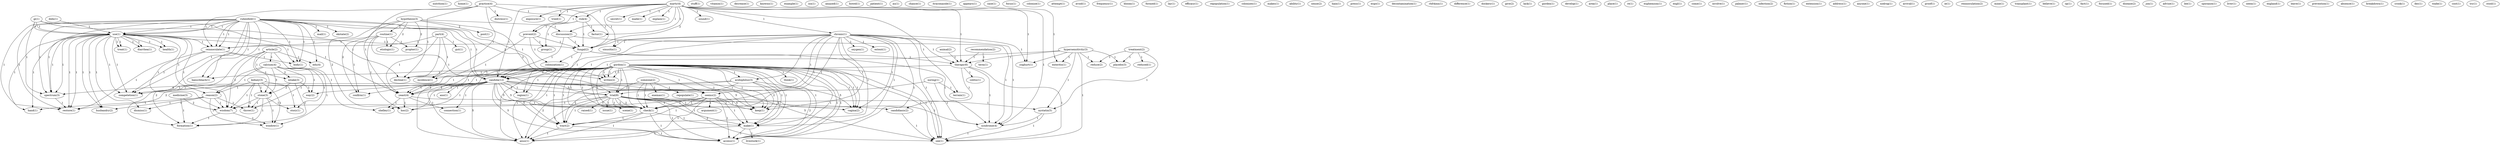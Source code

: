 digraph G {
  nutrition [ label="nutrition(1)" ];
  home [ label="home(1)" ];
  gi [ label="gi(1)" ];
  use [ label="use(6)" ];
  use [ label="use(1)" ];
  decline [ label="decline(1)" ];
  yeast [ label="yeast(4)" ];
  spectrum [ label="spectrum(3)" ];
  stuff [ label="stuff(1)" ];
  vitamin [ label="vitamin(1)" ];
  decrease [ label="decrease(1)" ];
  knowns [ label="knowns(1)" ];
  example [ label="example(1)" ];
  isn [ label="isn(1)" ];
  amazed [ label="amazed(1)" ];
  bowel [ label="bowel(1)" ];
  patient [ label="patient(1)" ];
  au [ label="au(1)" ];
  someone [ label="someone(2)" ];
  repopulate [ label="repopulate(1)" ];
  trial [ label="trial(8)" ];
  check [ label="check(1)" ];
  enemas [ label="enemas(1)" ];
  check [ label="check(1)" ];
  chance [ label="chance(1)" ];
  itraconazole [ label="itraconazole(1)" ];
  appears [ label="appears(1)" ];
  case [ label="case(1)" ];
  animal [ label="animal(2)" ];
  therapy [ label="therapy(6)" ];
  rubenfeld [ label="rubenfeld(1)" ];
  mail [ label="mail(1)" ];
  edu [ label="edu(4)" ];
  okstate [ label="okstate(2)" ];
  banschbach [ label="banschbach(1)" ];
  reinnoculate [ label="reinnoculate(1)" ];
  body [ label="body(1)" ];
  candida [ label="candida(12)" ];
  competetion [ label="competetion(1)" ];
  writes [ label="writes(2)" ];
  restore [ label="restore(1)" ];
  hypersensitivity [ label="hypersensitivity(3)" ];
  enteritis [ label="enteritis(1)" ];
  yoghurt [ label="yoghurt(1)" ];
  reduce [ label="reduce(2)" ];
  placebo [ label="placebo(3)" ];
  nystatin [ label="nystatin(5)" ];
  see [ label="see(1)" ];
  recommendation [ label="recommendation(2)" ];
  term [ label="term(1)" ];
  focus [ label="focus(1)" ];
  marty [ label="marty(4)" ];
  chronic [ label="chronic(1)" ];
  risk [ label="risk(4)" ];
  sound [ label="sound(1)" ];
  exposure [ label="exposure(1)" ];
  prevent [ label="prevent(2)" ];
  tried [ label="tried(1)" ];
  sinusitis [ label="sinusitis(1)" ];
  discussion [ label="discussion(2)" ];
  fungal [ label="fungal(2)" ];
  secret [ label="secret(1)" ];
  factor [ label="factor(1)" ];
  made [ label="made(1)" ];
  explain [ label="explain(1)" ];
  syndrome [ label="syndrome(4)" ];
  terrain [ label="terrain(1)" ];
  colonize [ label="colonize(1)" ];
  attempt [ label="attempt(1)" ];
  avoid [ label="avoid(1)" ];
  frequency [ label="frequency(1)" ];
  bloom [ label="bloom(1)" ];
  article [ label="article(2)" ];
  calcium [ label="calcium(4)" ];
  intake [ label="intake(3)" ];
  stone [ label="stone(3)" ];
  shelley [ label="shelley(1)" ];
  wisdom [ label="wisdom(7)" ];
  formation [ label="formation(1)" ];
  formed [ label="formed(1)" ];
  lay [ label="lay(1)" ];
  kidney [ label="kidney(3)" ];
  reason [ label="reason(2)" ];
  throw [ label="throw(1)" ];
  story [ label="story(1)" ];
  window [ label="window(1)" ];
  practice [ label="practice(4)" ];
  distress [ label="distress(1)" ];
  incidence [ label="incidence(1)" ];
  efficacy [ label="efficacy(1)" ];
  repopulation [ label="repopulation(1)" ];
  colonizes [ label="colonizes(1)" ];
  way [ label="way(2)" ];
  makes [ label="makes(1)" ];
  ability [ label="ability(1)" ];
  oxygen [ label="oxygen(1)" ];
  extent [ label="extent(1)" ];
  acidophilus [ label="acidophilus(3)" ];
  region [ label="region(1)" ];
  seems [ label="seems(2)" ];
  keep [ label="keep(1)" ];
  vagina [ label="vagina(2)" ];
  tract [ label="tract(2)" ];
  make [ label="make(1)" ];
  anus [ label="anus(1)" ];
  access [ label="access(1)" ];
  sense [ label="sense(2)" ];
  hain [ label="hain(1)" ];
  press [ label="press(1)" ];
  ergo [ label="ergo(1)" ];
  decontamination [ label="decontamination(1)" ];
  rhfrkinn [ label="rhfrkinn(1)" ];
  difference [ label="difference(1)" ];
  dockery [ label="dockery(1)" ];
  give [ label="give(2)" ];
  hypothesis [ label="hypothesis(3)" ];
  post [ label="post(1)" ];
  routine [ label="routine(1)" ];
  etiologic [ label="etiologic(1)" ];
  propter [ label="propter(1)" ];
  confirm [ label="confirm(1)" ];
  hoc [ label="hoc(2)" ];
  lack [ label="lack(1)" ];
  group [ label="group(1)" ];
  treatment [ label="treatment(2)" ];
  reduced [ label="reduced(1)" ];
  gorden [ label="gorden(1)" ];
  develop [ label="develop(1)" ];
  part [ label="part(4)" ];
  gut [ label="gut(1)" ];
  area [ label="area(1)" ];
  place [ label="place(1)" ];
  re [ label="re(1)" ];
  euphemism [ label="euphemism(1)" ];
  dismiss [ label="dismiss(1)" ];
  treat [ label="treat(1)" ];
  hand [ label="hand(1)" ];
  diarrhea [ label="diarrhea(1)" ];
  husbandry [ label="husbandry(2)" ];
  health [ label="health(1)" ];
  engl [ label="engl(1)" ];
  colonization [ label="colonization(1)" ];
  come [ label="come(1)" ];
  involve [ label="involve(1)" ];
  palmer [ label="palmer(1)" ];
  rubenfeld [ label="rubenfeld(1)" ];
  gordon [ label="gordon(1)" ];
  think [ label="think(1)" ];
  infection [ label="infection(2)" ];
  didn [ label="didn(1)" ];
  fiction [ label="fiction(1)" ];
  extension [ label="extension(1)" ];
  address [ label="address(1)" ];
  colitis [ label="colitis(1)" ];
  candidiasis [ label="candidiasis(2)" ];
  anyone [ label="anyone(1)" ];
  nodrog [ label="nodrog(1)" ];
  arrival [ label="arrival(1)" ];
  proof [ label="proof(1)" ];
  ie [ label="ie(1)" ];
  reinnoculation [ label="reinnoculation(2)" ];
  mine [ label="mine(1)" ];
  transplant [ label="transplant(1)" ];
  believe [ label="believe(1)" ];
  ano [ label="ano(1)" ];
  connection [ label="connection(1)" ];
  op [ label="op(1)" ];
  fact [ label="fact(1)" ];
  focused [ label="focused(1)" ];
  disease [ label="disease(2)" ];
  noring [ label="noring(1)" ];
  argument [ label="argument(1)" ];
  jon [ label="jon(1)" ];
  raised [ label="raised(1)" ];
  issue [ label="issue(1)" ];
  scene [ label="scene(1)" ];
  advise [ label="advise(1)" ];
  gordon [ label="gordon(1)" ];
  lee [ label="lee(1)" ];
  sporanox [ label="sporanox(1)" ];
  gordon [ label="gordon(1)" ];
  medicine [ label="medicine(3)" ];
  liver [ label="liver(1)" ];
  seem [ label="seem(1)" ];
  england [ label="england(1)" ];
  leave [ label="leave(1)" ];
  prevention [ label="prevention(1)" ];
  livestock [ label="livestock(1)" ];
  absence [ label="absence(1)" ];
  breakdown [ label="breakdown(1)" ];
  crook [ label="crook(1)" ];
  dec [ label="dec(1)" ];
  wade [ label="wade(1)" ];
  cost [ label="cost(1)" ];
  try [ label="try(1)" ];
  stool [ label="stool(1)" ];
  gi -> use [ label="1" ];
  gi -> use [ label="1" ];
  gi -> decline [ label="1" ];
  gi -> yeast [ label="1" ];
  gi -> spectrum [ label="1" ];
  someone -> repopulate [ label="1" ];
  someone -> trial [ label="1" ];
  someone -> check [ label="1" ];
  someone -> enemas [ label="1" ];
  someone -> check [ label="1" ];
  animal -> therapy [ label="1" ];
  rubenfeld -> mail [ label="1" ];
  rubenfeld -> edu [ label="1" ];
  rubenfeld -> okstate [ label="1" ];
  rubenfeld -> use [ label="1" ];
  rubenfeld -> banschbach [ label="1" ];
  rubenfeld -> reinnoculate [ label="1" ];
  rubenfeld -> body [ label="1" ];
  rubenfeld -> use [ label="1" ];
  rubenfeld -> candida [ label="1" ];
  rubenfeld -> competetion [ label="1" ];
  rubenfeld -> spectrum [ label="1" ];
  rubenfeld -> writes [ label="1" ];
  rubenfeld -> restore [ label="1" ];
  hypersensitivity -> enteritis [ label="1" ];
  hypersensitivity -> yoghurt [ label="1" ];
  hypersensitivity -> reduce [ label="1" ];
  hypersensitivity -> placebo [ label="1" ];
  hypersensitivity -> therapy [ label="1" ];
  hypersensitivity -> candida [ label="1" ];
  hypersensitivity -> nystatin [ label="1" ];
  hypersensitivity -> see [ label="1" ];
  recommendation -> term [ label="1" ];
  recommendation -> therapy [ label="1" ];
  marty -> enteritis [ label="1" ];
  marty -> chronic [ label="1" ];
  marty -> risk [ label="1" ];
  marty -> yoghurt [ label="1" ];
  marty -> sound [ label="1" ];
  marty -> exposure [ label="1" ];
  marty -> prevent [ label="1" ];
  marty -> tried [ label="1" ];
  marty -> sinusitis [ label="1" ];
  marty -> discussion [ label="1" ];
  marty -> fungal [ label="2" ];
  marty -> therapy [ label="1" ];
  marty -> secret [ label="1" ];
  marty -> factor [ label="1" ];
  marty -> candida [ label="1" ];
  marty -> made [ label="1" ];
  marty -> explain [ label="1" ];
  marty -> syndrome [ label="1" ];
  marty -> terrain [ label="1" ];
  article -> calcium [ label="1" ];
  article -> edu [ label="1" ];
  article -> intake [ label="1" ];
  article -> stone [ label="1" ];
  article -> shelley [ label="1" ];
  article -> wisdom [ label="1" ];
  article -> formation [ label="1" ];
  kidney -> reason [ label="1" ];
  kidney -> stone [ label="1" ];
  kidney -> throw [ label="1" ];
  kidney -> story [ label="1" ];
  kidney -> wisdom [ label="1" ];
  kidney -> window [ label="1" ];
  practice -> distress [ label="1" ];
  practice -> risk [ label="1" ];
  practice -> fungal [ label="1" ];
  practice -> reinnoculate [ label="1" ];
  practice -> incidence [ label="1" ];
  practice -> decline [ label="1" ];
  practice -> yeast [ label="1" ];
  calcium -> intake [ label="2" ];
  calcium -> reason [ label="1" ];
  calcium -> way [ label="1" ];
  calcium -> stone [ label="3" ];
  calcium -> throw [ label="1" ];
  calcium -> story [ label="1" ];
  calcium -> window [ label="1" ];
  calcium -> formation [ label="2" ];
  chronic -> yoghurt [ label="1" ];
  chronic -> oxygen [ label="1" ];
  chronic -> sinusitis [ label="1" ];
  chronic -> extent [ label="1" ];
  chronic -> fungal [ label="1" ];
  chronic -> therapy [ label="1" ];
  chronic -> acidophilus [ label="1" ];
  chronic -> region [ label="1" ];
  chronic -> seems [ label="1" ];
  chronic -> check [ label="1" ];
  chronic -> keep [ label="1" ];
  chronic -> vagina [ label="1" ];
  chronic -> tract [ label="1" ];
  chronic -> make [ label="1" ];
  chronic -> syndrome [ label="1" ];
  chronic -> anus [ label="1" ];
  chronic -> access [ label="1" ];
  chronic -> check [ label="1" ];
  chronic -> see [ label="1" ];
  hypothesis -> post [ label="2" ];
  hypothesis -> routine [ label="2" ];
  hypothesis -> discussion [ label="1" ];
  hypothesis -> etiologic [ label="2" ];
  hypothesis -> propter [ label="2" ];
  hypothesis -> confirm [ label="2" ];
  hypothesis -> trial [ label="2" ];
  hypothesis -> hoc [ label="2" ];
  risk -> prevent [ label="1" ];
  risk -> group [ label="1" ];
  risk -> fungal [ label="1" ];
  risk -> factor [ label="1" ];
  treatment -> reduced [ label="1" ];
  treatment -> reduce [ label="1" ];
  treatment -> placebo [ label="1" ];
  treatment -> nystatin [ label="1" ];
  intake -> way [ label="1" ];
  intake -> stone [ label="2" ];
  intake -> formation [ label="2" ];
  routine -> reinnoculate [ label="1" ];
  routine -> etiologic [ label="1" ];
  routine -> propter [ label="1" ];
  routine -> confirm [ label="1" ];
  routine -> trial [ label="1" ];
  routine -> hoc [ label="1" ];
  part -> gut [ label="1" ];
  part -> reinnoculate [ label="1" ];
  part -> incidence [ label="1" ];
  part -> decline [ label="1" ];
  part -> yeast [ label="1" ];
  use -> reason [ label="1" ];
  use -> fungal [ label="1" ];
  use -> reinnoculate [ label="1" ];
  use -> dismiss [ label="1" ];
  use -> body [ label="1" ];
  use -> treat [ label="1" ];
  use -> hand [ label="1" ];
  use -> diarrhea [ label="1" ];
  use -> husbandry [ label="1" ];
  use -> competetion [ label="1" ];
  use -> health [ label="1" ];
  use -> wisdom [ label="1" ];
  use -> spectrum [ label="1" ];
  use -> restore [ label="1" ];
  prevent -> group [ label="1" ];
  prevent -> way [ label="1" ];
  prevent -> fungal [ label="1" ];
  prevent -> colonization [ label="1" ];
  reason -> dismiss [ label="1" ];
  reason -> throw [ label="1" ];
  reason -> hand [ label="1" ];
  reason -> husbandry [ label="1" ];
  reason -> wisdom [ label="1" ];
  reason -> window [ label="1" ];
  rubenfeld -> banschbach [ label="1" ];
  rubenfeld -> reinnoculate [ label="1" ];
  rubenfeld -> body [ label="1" ];
  rubenfeld -> use [ label="1" ];
  rubenfeld -> candida [ label="1" ];
  rubenfeld -> competetion [ label="1" ];
  rubenfeld -> spectrum [ label="1" ];
  rubenfeld -> writes [ label="1" ];
  rubenfeld -> restore [ label="1" ];
  gordon -> banschbach [ label="1" ];
  gordon -> think [ label="1" ];
  gordon -> acidophilus [ label="1" ];
  gordon -> candida [ label="1" ];
  gordon -> region [ label="1" ];
  gordon -> incidence [ label="1" ];
  gordon -> seems [ label="1" ];
  gordon -> trial [ label="1" ];
  gordon -> check [ label="1" ];
  gordon -> decline [ label="1" ];
  gordon -> keep [ label="1" ];
  gordon -> vagina [ label="1" ];
  gordon -> yeast [ label="1" ];
  gordon -> tract [ label="1" ];
  gordon -> make [ label="1" ];
  gordon -> anus [ label="1" ];
  gordon -> access [ label="1" ];
  gordon -> writes [ label="1" ];
  gordon -> check [ label="1" ];
  gordon -> see [ label="1" ];
  discussion -> fungal [ label="1" ];
  discussion -> candida [ label="1" ];
  discussion -> syndrome [ label="1" ];
  fungal -> therapy [ label="1" ];
  fungal -> candida [ label="1" ];
  fungal -> syndrome [ label="1" ];
  fungal -> colonization [ label="1" ];
  didn -> use [ label="1" ];
  stone -> throw [ label="1" ];
  stone -> story [ label="1" ];
  stone -> wisdom [ label="1" ];
  stone -> window [ label="1" ];
  stone -> formation [ label="1" ];
  reinnoculate -> body [ label="1" ];
  reinnoculate -> competetion [ label="1" ];
  reinnoculate -> restore [ label="1" ];
  therapy -> colitis [ label="1" ];
  therapy -> candida [ label="1" ];
  therapy -> candidiasis [ label="1" ];
  therapy -> syndrome [ label="1" ];
  therapy -> see [ label="1" ];
  acidophilus -> keep [ label="2" ];
  acidophilus -> yeast [ label="1" ];
  acidophilus -> tract [ label="2" ];
  acidophilus -> make [ label="2" ];
  acidophilus -> anus [ label="2" ];
  acidophilus -> access [ label="2" ];
  use -> treat [ label="1" ];
  use -> hand [ label="1" ];
  use -> diarrhea [ label="1" ];
  use -> husbandry [ label="1" ];
  use -> competetion [ label="1" ];
  use -> health [ label="1" ];
  use -> wisdom [ label="1" ];
  use -> spectrum [ label="1" ];
  use -> restore [ label="1" ];
  candida -> region [ label="5" ];
  candida -> confirm [ label="1" ];
  candida -> seems [ label="5" ];
  candida -> trial [ label="1" ];
  candida -> check [ label="5" ];
  candida -> keep [ label="5" ];
  candida -> ano [ label="1" ];
  candida -> vagina [ label="5" ];
  candida -> yeast [ label="2" ];
  candida -> competetion [ label="2" ];
  candida -> shelley [ label="1" ];
  candida -> tract [ label="5" ];
  candida -> make [ label="5" ];
  candida -> hoc [ label="1" ];
  candida -> anus [ label="5" ];
  candida -> access [ label="5" ];
  candida -> spectrum [ label="4" ];
  candida -> connection [ label="1" ];
  candida -> check [ label="5" ];
  candida -> see [ label="5" ];
  candida -> restore [ label="2" ];
  noring -> trial [ label="1" ];
  noring -> syndrome [ label="1" ];
  noring -> terrain [ label="1" ];
  seems -> check [ label="1" ];
  seems -> keep [ label="1" ];
  seems -> tract [ label="1" ];
  seems -> make [ label="1" ];
  seems -> anus [ label="1" ];
  seems -> wisdom [ label="1" ];
  seems -> access [ label="1" ];
  seems -> check [ label="1" ];
  seems -> argument [ label="1" ];
  trial -> check [ label="2" ];
  trial -> candidiasis [ label="1" ];
  trial -> keep [ label="1" ];
  trial -> vagina [ label="1" ];
  trial -> raised [ label="1" ];
  trial -> nystatin [ label="1" ];
  trial -> tract [ label="1" ];
  trial -> make [ label="1" ];
  trial -> issue [ label="1" ];
  trial -> syndrome [ label="1" ];
  trial -> hoc [ label="1" ];
  trial -> anus [ label="1" ];
  trial -> access [ label="1" ];
  trial -> scene [ label="1" ];
  trial -> check [ label="2" ];
  trial -> see [ label="2" ];
  gordon -> check [ label="1" ];
  gordon -> decline [ label="1" ];
  gordon -> keep [ label="1" ];
  gordon -> vagina [ label="1" ];
  gordon -> yeast [ label="1" ];
  gordon -> tract [ label="1" ];
  gordon -> make [ label="1" ];
  gordon -> anus [ label="1" ];
  gordon -> access [ label="1" ];
  gordon -> writes [ label="1" ];
  gordon -> check [ label="1" ];
  gordon -> see [ label="1" ];
  check -> tract [ label="1" ];
  check -> make [ label="1" ];
  check -> anus [ label="1" ];
  check -> access [ label="1" ];
  gordon -> keep [ label="1" ];
  gordon -> vagina [ label="1" ];
  gordon -> yeast [ label="1" ];
  gordon -> tract [ label="1" ];
  gordon -> make [ label="1" ];
  gordon -> anus [ label="1" ];
  gordon -> access [ label="1" ];
  gordon -> writes [ label="1" ];
  gordon -> check [ label="1" ];
  gordon -> see [ label="1" ];
  candidiasis -> see [ label="1" ];
  yeast -> shelley [ label="1" ];
  yeast -> hoc [ label="1" ];
  yeast -> connection [ label="1" ];
  yeast -> check [ label="1" ];
  medicine -> wisdom [ label="2" ];
  medicine -> formation [ label="1" ];
  nystatin -> syndrome [ label="1" ];
  nystatin -> see [ label="1" ];
  tract -> anus [ label="1" ];
  tract -> access [ label="1" ];
  make -> livestock [ label="1" ];
  make -> anus [ label="1" ];
  make -> access [ label="1" ];
  syndrome -> see [ label="1" ];
  wisdom -> window [ label="1" ];
  wisdom -> formation [ label="1" ];
  spectrum -> restore [ label="1" ];
}
